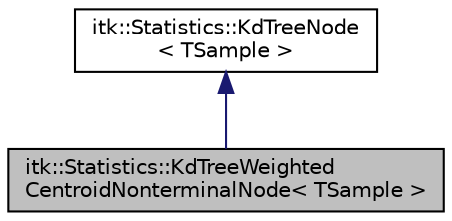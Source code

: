 digraph "itk::Statistics::KdTreeWeightedCentroidNonterminalNode&lt; TSample &gt;"
{
 // LATEX_PDF_SIZE
  edge [fontname="Helvetica",fontsize="10",labelfontname="Helvetica",labelfontsize="10"];
  node [fontname="Helvetica",fontsize="10",shape=record];
  Node1 [label="itk::Statistics::KdTreeWeighted\lCentroidNonterminalNode\< TSample \>",height=0.2,width=0.4,color="black", fillcolor="grey75", style="filled", fontcolor="black",tooltip="This is a subclass of the KdTreeNode."];
  Node2 -> Node1 [dir="back",color="midnightblue",fontsize="10",style="solid",fontname="Helvetica"];
  Node2 [label="itk::Statistics::KdTreeNode\l\< TSample \>",height=0.2,width=0.4,color="black", fillcolor="white", style="filled",URL="$structitk_1_1Statistics_1_1KdTreeNode.html",tooltip="This class defines the interface of its derived classes."];
}
